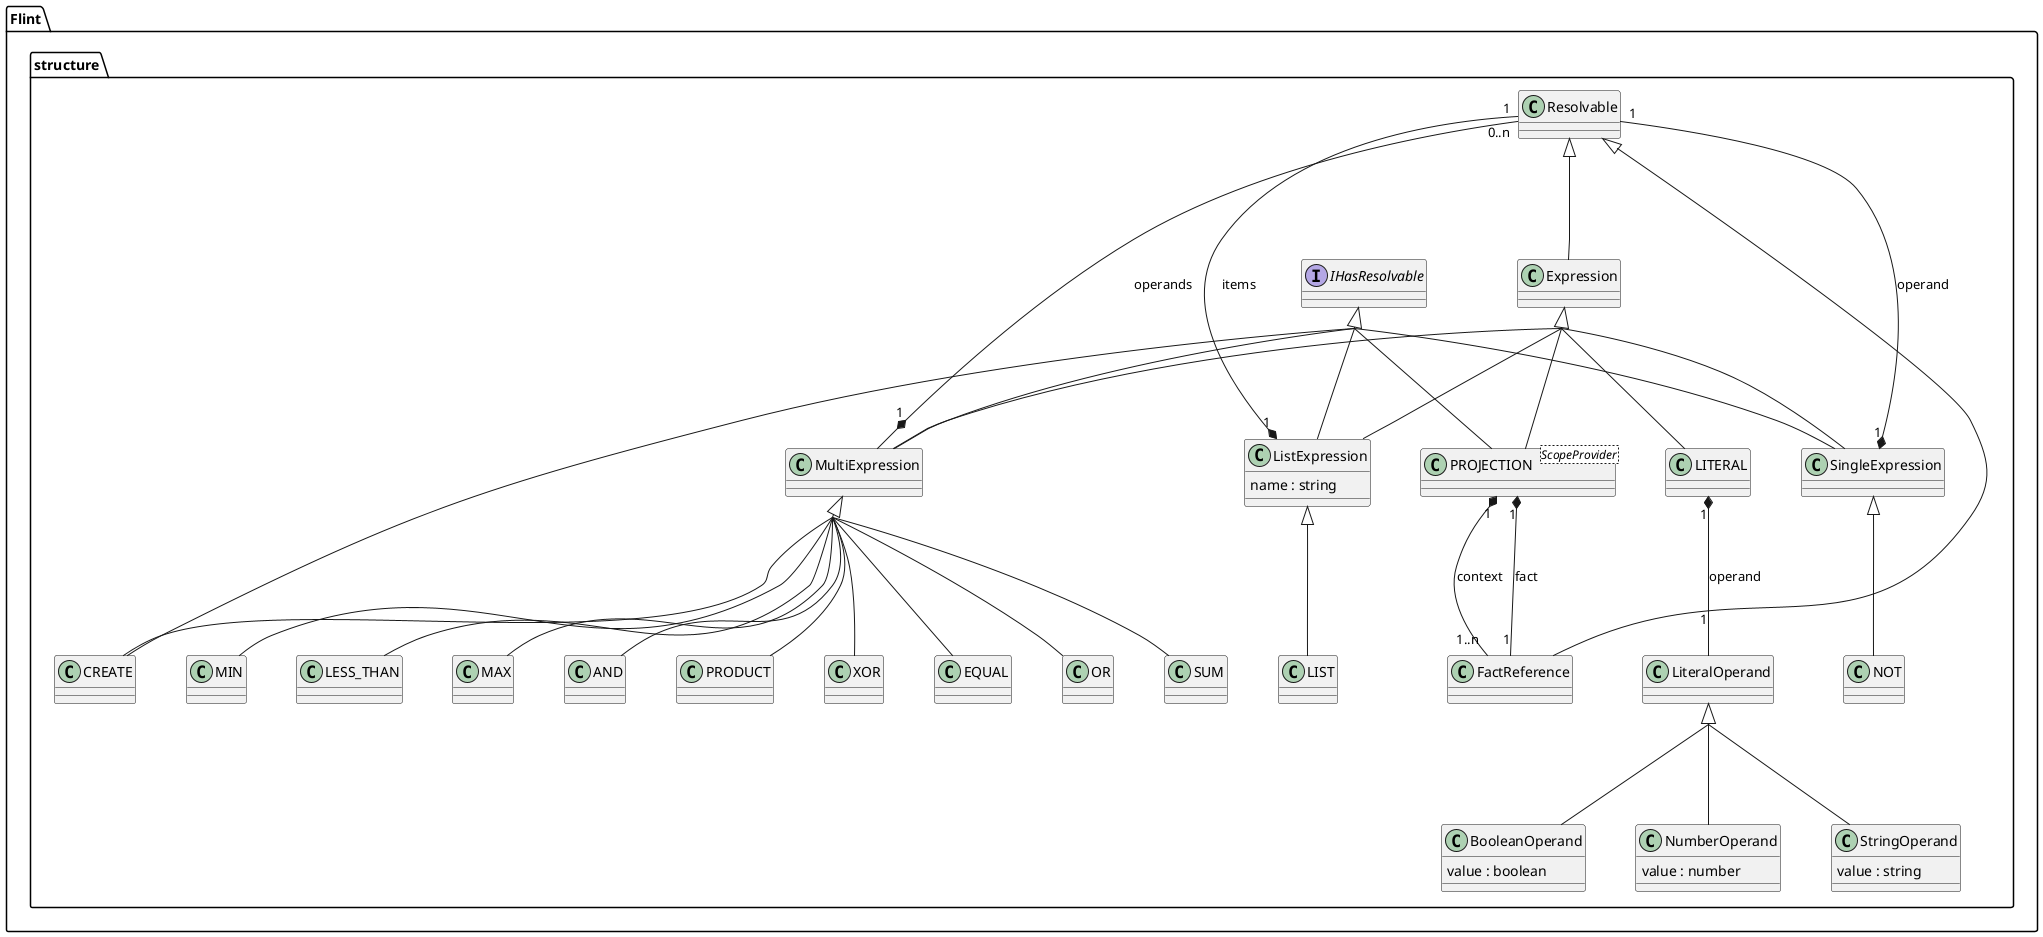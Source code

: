 @startuml Resolveable-Model
skinparam nodesep 50
skinparam ranksep 100
skinparam groupInheritance 3

class "Flint.structure.Resolvable"
class "Flint.structure.Expression" 
class "Flint.structure.FactReference"
class "Flint.structure.ListExpression"  
"Flint.structure.ListExpression" : name : string
class "Flint.structure.SingleExpression" 
class "Flint.structure.LITERAL"  
class "Flint.structure.LiteralOperand"  
interface "Flint.structure.IHasResolvable"
class "Flint.structure.LIST" 
class "Flint.structure.NOT"  
class "Flint.structure.BooleanOperand"  
"Flint.structure.BooleanOperand" : value : boolean  
class "Flint.structure.PROJECTION" <ScopeProvider> 
class "Flint.structure.NumberOperand"  
"Flint.structure.NumberOperand" : value : number
class "Flint.structure.StringOperand"  
"Flint.structure.StringOperand" : value : string
together {
  class "Flint.structure.MultiExpression"
  class "Flint.structure.EQUAL"
  class "Flint.structure.OR" 
  class "Flint.structure.SUM" 
  class "Flint.structure.MIN"
  class "Flint.structure.LESS_THAN"
  class "Flint.structure.MAX" 
  class "Flint.structure.AND" 
  class "Flint.structure.PRODUCT"
  class "Flint.structure.CREATE"
  class "Flint.structure.XOR"
}

"Flint.structure.Resolvable" <|-- "Flint.structure.Expression"
"Flint.structure.Resolvable" <|-- "Flint.structure.FactReference"
"Flint.structure.ListExpression" "1" *-- "1" "Flint.structure.Resolvable" : items
"Flint.structure.SingleExpression" "1" *-- "1" "Flint.structure.Resolvable" : operand
"Flint.structure.MultiExpression" "1" *-- "0..n" "Flint.structure.Resolvable" : operands
"Flint.structure.Expression" <|-- "Flint.structure.ListExpression"
"Flint.structure.Expression" <|-- "Flint.structure.SingleExpression"
"Flint.structure.Expression" <|-- "Flint.structure.MultiExpression"
"Flint.structure.Expression" <|-- "Flint.structure.PROJECTION"
"Flint.structure.Expression" <|-- "Flint.structure.LITERAL"
"Flint.structure.PROJECTION" "1" *-- "1..n" "Flint.structure.FactReference" : context
"Flint.structure.PROJECTION" "1" *-- "1" "Flint.structure.FactReference" : fact
"Flint.structure.IHasResolvable" <|.. "Flint.structure.ListExpression"
"Flint.structure.IHasResolvable" <|.. "Flint.structure.CREATE"
"Flint.structure.ListExpression" <|-- "Flint.structure.LIST"
"Flint.structure.IHasResolvable" <|.. "Flint.structure.SingleExpression"
"Flint.structure.SingleExpression" <|-- "Flint.structure.NOT"
"Flint.structure.IHasResolvable" <|.. "Flint.structure.MultiExpression"
"Flint.structure.MultiExpression" <|-- "Flint.structure.PRODUCT"
"Flint.structure.MultiExpression" <|-- "Flint.structure.AND"
"Flint.structure.MultiExpression" <|-- "Flint.structure.CREATE"
"Flint.structure.MultiExpression" <|-- "Flint.structure.MAX"
"Flint.structure.MultiExpression" <|-- "Flint.structure.LESS_THAN"
"Flint.structure.MultiExpression" <|-- "Flint.structure.MIN"
"Flint.structure.MultiExpression" <|-- "Flint.structure.SUM"
"Flint.structure.MultiExpression" <|-- "Flint.structure.OR"
"Flint.structure.MultiExpression" <|-- "Flint.structure.EQUAL"
"Flint.structure.MultiExpression" <|-- "Flint.structure.XOR"
"Flint.structure.IHasResolvable" <|.. "Flint.structure.PROJECTION"
"Flint.structure.LiteralOperand" <|-- "Flint.structure.NumberOperand"
"Flint.structure.LiteralOperand" <|-- "Flint.structure.BooleanOperand"
"Flint.structure.LiteralOperand" <|-- "Flint.structure.StringOperand"
"Flint.structure.LITERAL" "1" *-- "1" "Flint.structure.LiteralOperand" : operand
@enduml